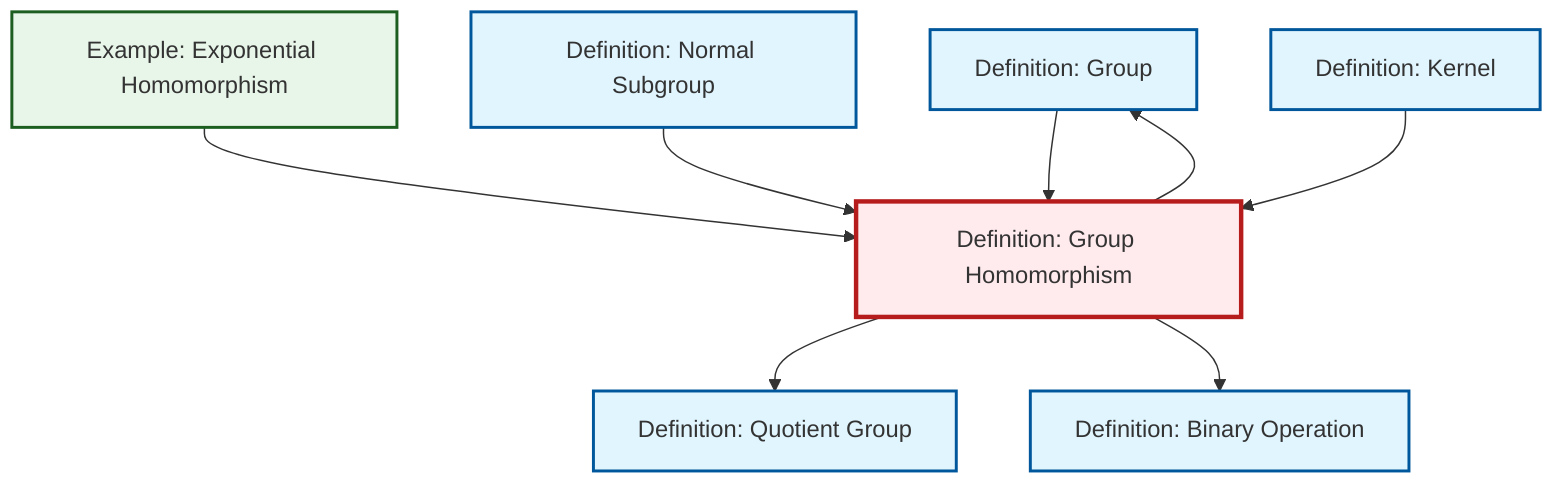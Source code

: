 graph TD
    classDef definition fill:#e1f5fe,stroke:#01579b,stroke-width:2px
    classDef theorem fill:#f3e5f5,stroke:#4a148c,stroke-width:2px
    classDef axiom fill:#fff3e0,stroke:#e65100,stroke-width:2px
    classDef example fill:#e8f5e9,stroke:#1b5e20,stroke-width:2px
    classDef current fill:#ffebee,stroke:#b71c1c,stroke-width:3px
    def-group["Definition: Group"]:::definition
    def-kernel["Definition: Kernel"]:::definition
    ex-exponential-homomorphism["Example: Exponential Homomorphism"]:::example
    def-binary-operation["Definition: Binary Operation"]:::definition
    def-normal-subgroup["Definition: Normal Subgroup"]:::definition
    def-quotient-group["Definition: Quotient Group"]:::definition
    def-homomorphism["Definition: Group Homomorphism"]:::definition
    def-homomorphism --> def-group
    ex-exponential-homomorphism --> def-homomorphism
    def-normal-subgroup --> def-homomorphism
    def-homomorphism --> def-quotient-group
    def-group --> def-homomorphism
    def-homomorphism --> def-binary-operation
    def-kernel --> def-homomorphism
    class def-homomorphism current